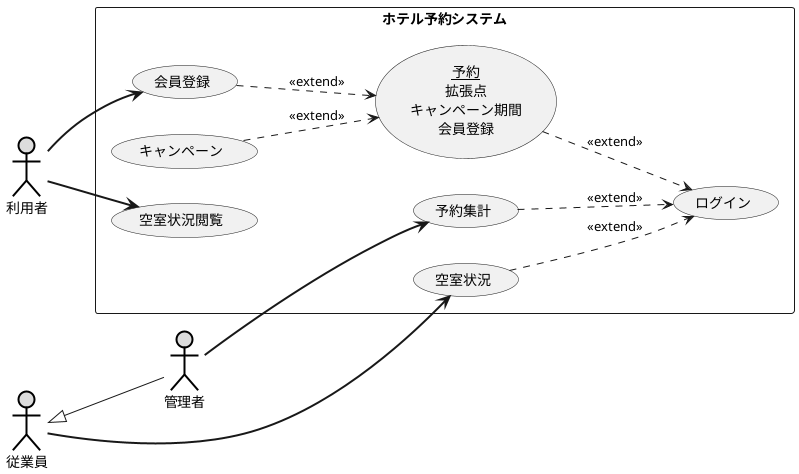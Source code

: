@startuml ユースケース図
left to right direction
actor 利用者 as user #DDDDDD;line:black;line.bold;
actor 従業員 as user2 #DDDDDD;line:black;line.bold;
actor 管理者 as user3 #DDDDDD;line:black;line.bold;
rectangle ホテル予約システム {
usecase 会員登録
usecase キャンペーン
usecase 空室状況閲覧
usecase ログイン
usecase (<u>予約</u>\n拡張点\nキャンペーン期間\n会員登録) as input
usecase 予約集計
usecase 空室状況
user-[bold]->(会員登録)
user-[bold]->(空室状況閲覧)
user2-[bold]->(空室状況)
user3-[bold]->(予約集計)
}
(キャンペーン) ..> input : <<extend>>
(会員登録) ..> input : <<extend>>
input ..> ログイン : <<extend>>
予約集計 ..> ログイン : <<extend>>
空室状況 ..> ログイン : <<extend>>
user2 <|-- user3
@enduml